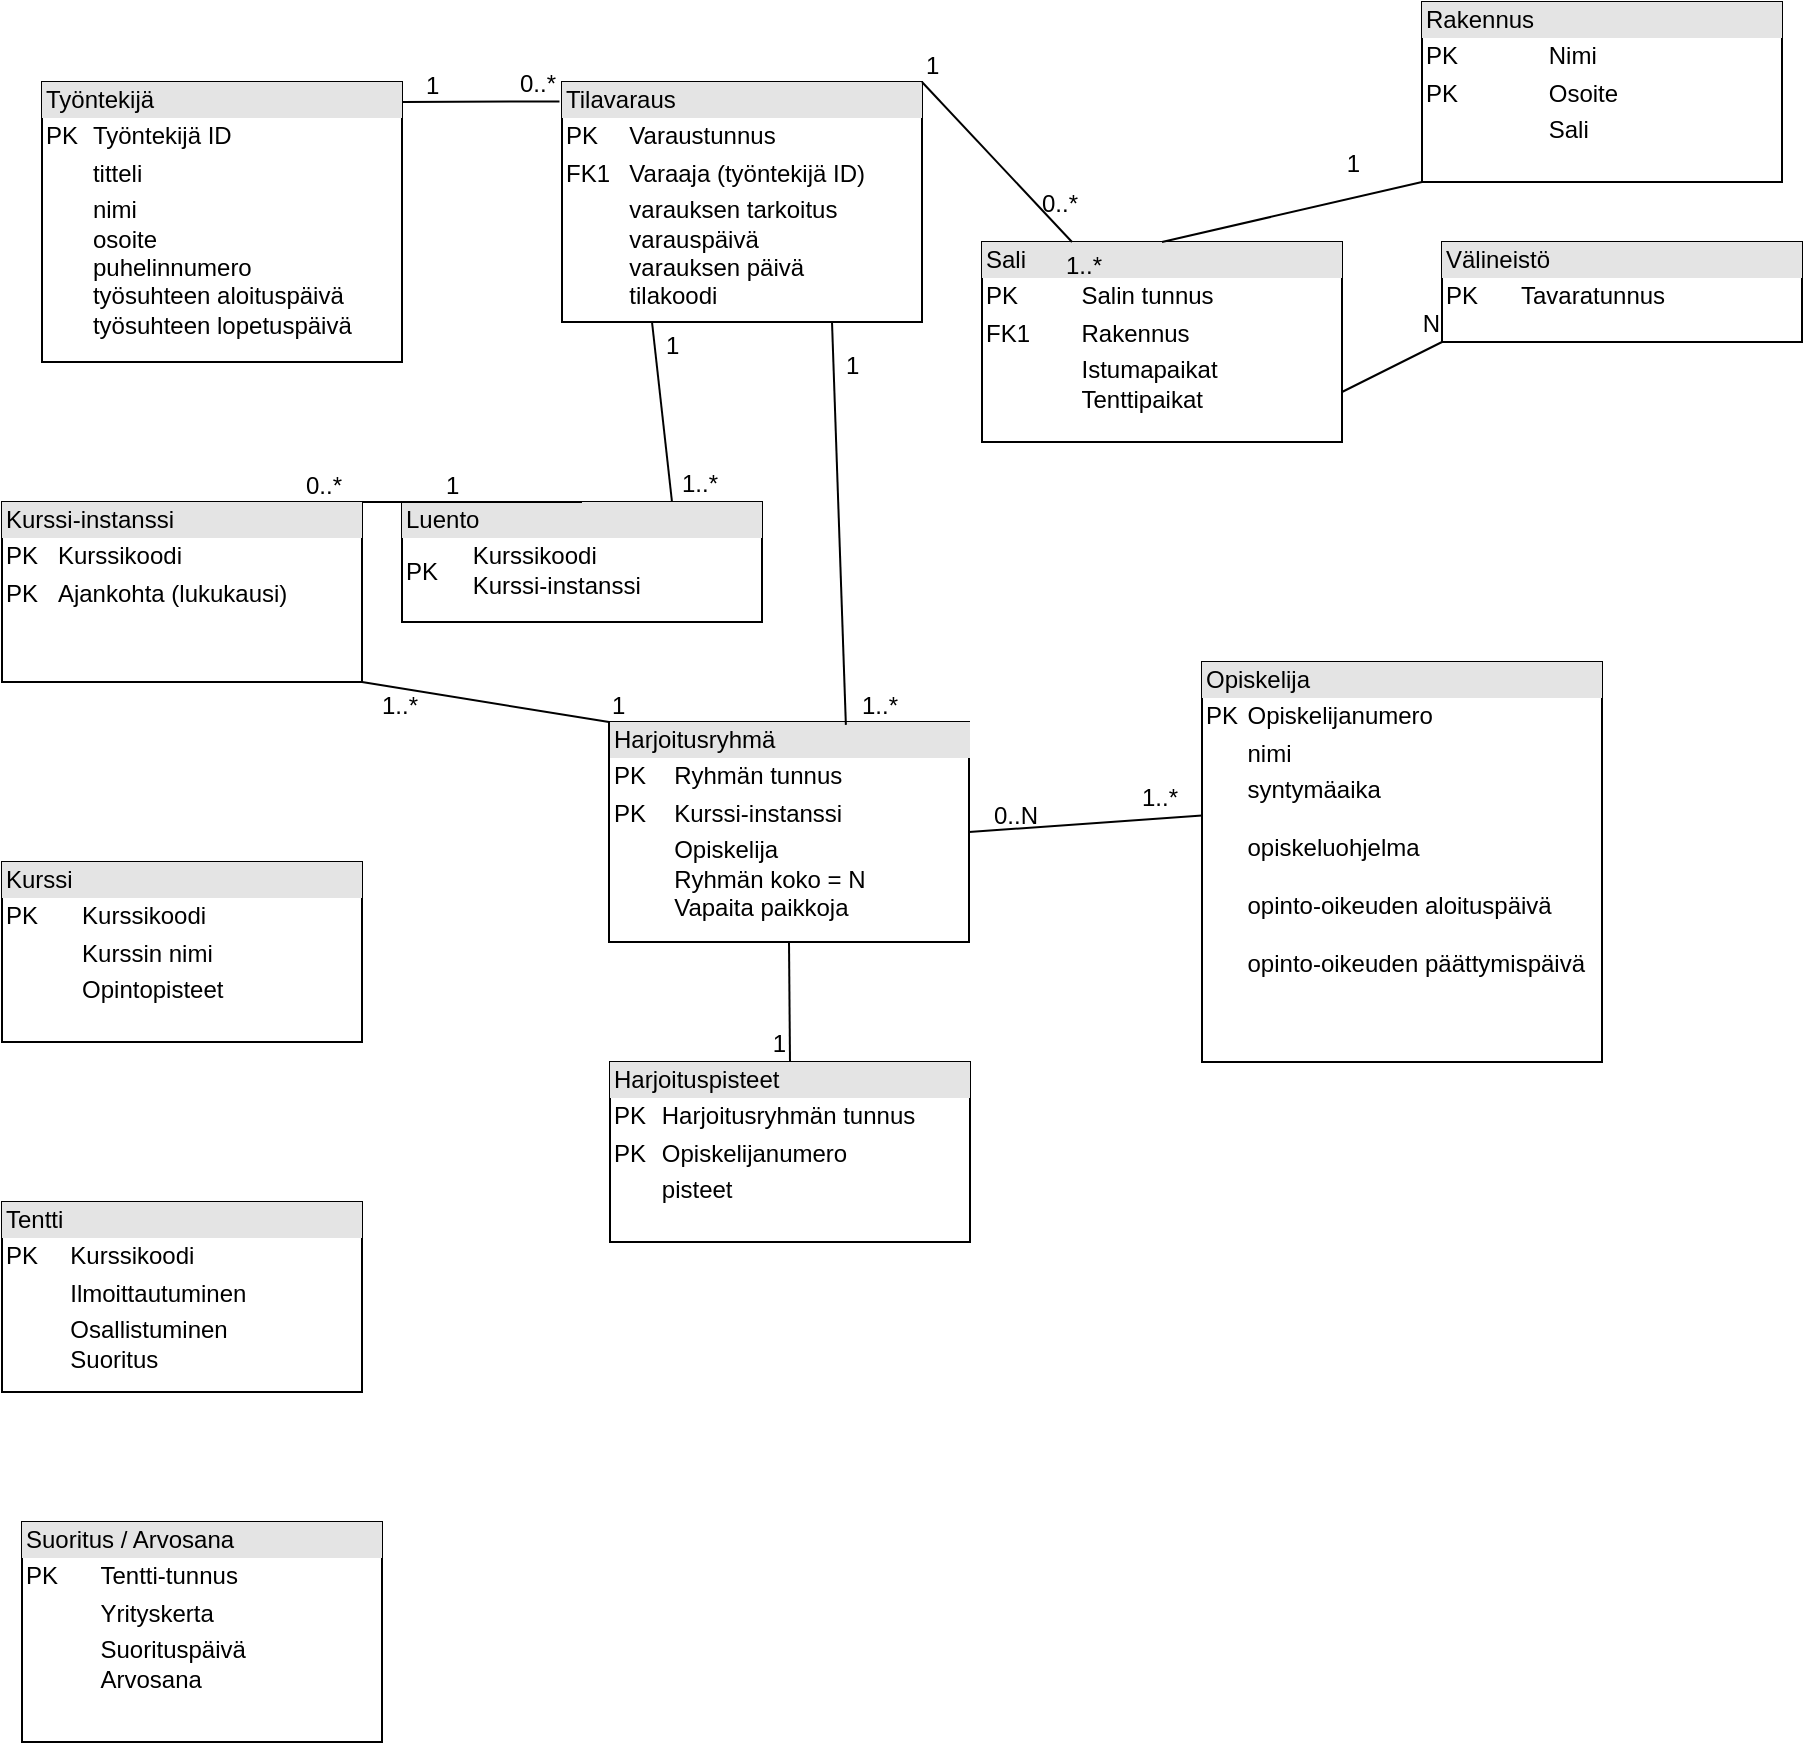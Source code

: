 <mxfile version="21.0.7" type="github">
  <diagram name="Page-1" id="fr7azMlj8yHS9z72IOPQ">
    <mxGraphModel dx="1723" dy="777" grid="1" gridSize="10" guides="1" tooltips="1" connect="1" arrows="1" fold="1" page="1" pageScale="1" pageWidth="827" pageHeight="1169" math="0" shadow="0">
      <root>
        <mxCell id="0" />
        <mxCell id="1" parent="0" />
        <mxCell id="jS1crOWfI2JhgpDE9E2U-4" value="&lt;div style=&quot;box-sizing:border-box;width:100%;background:#e4e4e4;padding:2px;&quot;&gt;Työntekijä&lt;/div&gt;&lt;table style=&quot;width:100%;font-size:1em;&quot; cellpadding=&quot;2&quot; cellspacing=&quot;0&quot;&gt;&lt;tbody&gt;&lt;tr&gt;&lt;td&gt;PK&lt;/td&gt;&lt;td&gt;Työntekijä ID&lt;/td&gt;&lt;/tr&gt;&lt;tr&gt;&lt;td&gt;&lt;br&gt;&lt;/td&gt;&lt;td&gt;titteli&lt;/td&gt;&lt;/tr&gt;&lt;tr&gt;&lt;td&gt;&lt;/td&gt;&lt;td&gt;nimi&lt;br&gt;osoite&lt;br&gt;puhelinnumero&lt;br&gt;työsuhteen aloituspäivä&lt;br&gt;työsuhteen lopetuspäivä&lt;/td&gt;&lt;/tr&gt;&lt;/tbody&gt;&lt;/table&gt;" style="verticalAlign=top;align=left;overflow=fill;html=1;whiteSpace=wrap;" vertex="1" parent="1">
          <mxGeometry x="40" y="40" width="180" height="140" as="geometry" />
        </mxCell>
        <mxCell id="jS1crOWfI2JhgpDE9E2U-5" value="&lt;div style=&quot;box-sizing:border-box;width:100%;background:#e4e4e4;padding:2px;&quot;&gt;Tilavaraus&lt;/div&gt;&lt;table style=&quot;width:100%;font-size:1em;&quot; cellpadding=&quot;2&quot; cellspacing=&quot;0&quot;&gt;&lt;tbody&gt;&lt;tr&gt;&lt;td&gt;PK&lt;/td&gt;&lt;td&gt;Varaustunnus&lt;/td&gt;&lt;/tr&gt;&lt;tr&gt;&lt;td&gt;FK1&lt;/td&gt;&lt;td&gt;Varaaja (työntekijä ID)&lt;/td&gt;&lt;/tr&gt;&lt;tr&gt;&lt;td&gt;&lt;/td&gt;&lt;td&gt;varauksen tarkoitus&lt;br&gt;varauspäivä&lt;br&gt;varauksen päivä&lt;br&gt;tilakoodi&lt;br&gt;&lt;br&gt;&lt;/td&gt;&lt;/tr&gt;&lt;/tbody&gt;&lt;/table&gt;" style="verticalAlign=top;align=left;overflow=fill;html=1;whiteSpace=wrap;" vertex="1" parent="1">
          <mxGeometry x="300" y="40" width="180" height="120" as="geometry" />
        </mxCell>
        <mxCell id="jS1crOWfI2JhgpDE9E2U-7" value="" style="endArrow=none;html=1;rounded=0;entryX=-0.007;entryY=0.081;entryDx=0;entryDy=0;entryPerimeter=0;" edge="1" parent="1" target="jS1crOWfI2JhgpDE9E2U-5">
          <mxGeometry relative="1" as="geometry">
            <mxPoint x="220" y="50" as="sourcePoint" />
            <mxPoint x="360" y="50" as="targetPoint" />
          </mxGeometry>
        </mxCell>
        <mxCell id="jS1crOWfI2JhgpDE9E2U-8" value="1" style="resizable=0;html=1;whiteSpace=wrap;align=left;verticalAlign=bottom;" connectable="0" vertex="1" parent="jS1crOWfI2JhgpDE9E2U-7">
          <mxGeometry x="-1" relative="1" as="geometry">
            <mxPoint x="10" as="offset" />
          </mxGeometry>
        </mxCell>
        <mxCell id="jS1crOWfI2JhgpDE9E2U-9" value="0..*" style="resizable=0;html=1;whiteSpace=wrap;align=right;verticalAlign=bottom;" connectable="0" vertex="1" parent="jS1crOWfI2JhgpDE9E2U-7">
          <mxGeometry x="1" relative="1" as="geometry" />
        </mxCell>
        <mxCell id="jS1crOWfI2JhgpDE9E2U-10" value="&lt;div style=&quot;box-sizing:border-box;width:100%;background:#e4e4e4;padding:2px;&quot;&gt;Sali&lt;/div&gt;&lt;table style=&quot;width:100%;font-size:1em;&quot; cellpadding=&quot;2&quot; cellspacing=&quot;0&quot;&gt;&lt;tbody&gt;&lt;tr&gt;&lt;td&gt;PK&lt;/td&gt;&lt;td&gt;Salin tunnus&lt;/td&gt;&lt;/tr&gt;&lt;tr&gt;&lt;td&gt;FK1&lt;/td&gt;&lt;td&gt;Rakennus&lt;/td&gt;&lt;/tr&gt;&lt;tr&gt;&lt;td&gt;&lt;/td&gt;&lt;td&gt;Istumapaikat&lt;br&gt;Tenttipaikat&lt;/td&gt;&lt;/tr&gt;&lt;/tbody&gt;&lt;/table&gt;" style="verticalAlign=top;align=left;overflow=fill;html=1;whiteSpace=wrap;" vertex="1" parent="1">
          <mxGeometry x="510" y="120" width="180" height="100" as="geometry" />
        </mxCell>
        <mxCell id="jS1crOWfI2JhgpDE9E2U-11" value="" style="endArrow=none;html=1;rounded=0;exitX=1;exitY=0;exitDx=0;exitDy=0;entryX=0.25;entryY=0;entryDx=0;entryDy=0;" edge="1" parent="1" source="jS1crOWfI2JhgpDE9E2U-5" target="jS1crOWfI2JhgpDE9E2U-10">
          <mxGeometry relative="1" as="geometry">
            <mxPoint x="470" y="160" as="sourcePoint" />
            <mxPoint x="550" y="40" as="targetPoint" />
          </mxGeometry>
        </mxCell>
        <mxCell id="jS1crOWfI2JhgpDE9E2U-12" value="1" style="resizable=0;html=1;whiteSpace=wrap;align=left;verticalAlign=bottom;" connectable="0" vertex="1" parent="jS1crOWfI2JhgpDE9E2U-11">
          <mxGeometry x="-1" relative="1" as="geometry">
            <mxPoint as="offset" />
          </mxGeometry>
        </mxCell>
        <mxCell id="jS1crOWfI2JhgpDE9E2U-13" value="0..*" style="resizable=0;html=1;whiteSpace=wrap;align=right;verticalAlign=bottom;" connectable="0" vertex="1" parent="jS1crOWfI2JhgpDE9E2U-11">
          <mxGeometry x="1" relative="1" as="geometry">
            <mxPoint x="5" y="-10" as="offset" />
          </mxGeometry>
        </mxCell>
        <mxCell id="jS1crOWfI2JhgpDE9E2U-14" value="&lt;div style=&quot;box-sizing:border-box;width:100%;background:#e4e4e4;padding:2px;&quot;&gt;Rakennus&lt;/div&gt;&lt;table style=&quot;width:100%;font-size:1em;&quot; cellpadding=&quot;2&quot; cellspacing=&quot;0&quot;&gt;&lt;tbody&gt;&lt;tr&gt;&lt;td&gt;PK&lt;/td&gt;&lt;td&gt;Nimi&lt;/td&gt;&lt;/tr&gt;&lt;tr&gt;&lt;td&gt;PK&lt;/td&gt;&lt;td&gt;Osoite&lt;/td&gt;&lt;/tr&gt;&lt;tr&gt;&lt;td&gt;&lt;/td&gt;&lt;td&gt;Sali&lt;/td&gt;&lt;/tr&gt;&lt;/tbody&gt;&lt;/table&gt;" style="verticalAlign=top;align=left;overflow=fill;html=1;whiteSpace=wrap;" vertex="1" parent="1">
          <mxGeometry x="730" width="180" height="90" as="geometry" />
        </mxCell>
        <mxCell id="jS1crOWfI2JhgpDE9E2U-15" value="" style="endArrow=none;html=1;rounded=0;exitX=0.5;exitY=0;exitDx=0;exitDy=0;entryX=0;entryY=1;entryDx=0;entryDy=0;" edge="1" parent="1" source="jS1crOWfI2JhgpDE9E2U-10" target="jS1crOWfI2JhgpDE9E2U-14">
          <mxGeometry relative="1" as="geometry">
            <mxPoint x="720" y="270" as="sourcePoint" />
            <mxPoint x="880" y="270" as="targetPoint" />
          </mxGeometry>
        </mxCell>
        <mxCell id="jS1crOWfI2JhgpDE9E2U-16" value="1..*" style="resizable=0;html=1;whiteSpace=wrap;align=left;verticalAlign=bottom;" connectable="0" vertex="1" parent="jS1crOWfI2JhgpDE9E2U-15">
          <mxGeometry x="-1" relative="1" as="geometry">
            <mxPoint x="-50" y="20" as="offset" />
          </mxGeometry>
        </mxCell>
        <mxCell id="jS1crOWfI2JhgpDE9E2U-17" value="1" style="resizable=0;html=1;whiteSpace=wrap;align=right;verticalAlign=bottom;" connectable="0" vertex="1" parent="jS1crOWfI2JhgpDE9E2U-15">
          <mxGeometry x="1" relative="1" as="geometry">
            <mxPoint x="-30" as="offset" />
          </mxGeometry>
        </mxCell>
        <mxCell id="jS1crOWfI2JhgpDE9E2U-19" value="&lt;div style=&quot;box-sizing:border-box;width:100%;background:#e4e4e4;padding:2px;&quot;&gt;Välineistö&lt;/div&gt;&lt;table style=&quot;width:100%;font-size:1em;&quot; cellpadding=&quot;2&quot; cellspacing=&quot;0&quot;&gt;&lt;tbody&gt;&lt;tr&gt;&lt;td&gt;PK&lt;/td&gt;&lt;td&gt;Tavaratunnus&lt;/td&gt;&lt;/tr&gt;&lt;tr&gt;&lt;td&gt;&lt;br&gt;&lt;/td&gt;&lt;td&gt;&lt;br&gt;&lt;/td&gt;&lt;/tr&gt;&lt;/tbody&gt;&lt;/table&gt;" style="verticalAlign=top;align=left;overflow=fill;html=1;whiteSpace=wrap;" vertex="1" parent="1">
          <mxGeometry x="740" y="120" width="180" height="50" as="geometry" />
        </mxCell>
        <mxCell id="jS1crOWfI2JhgpDE9E2U-23" value="&lt;div style=&quot;box-sizing:border-box;width:100%;background:#e4e4e4;padding:2px;&quot;&gt;Opiskelija&lt;/div&gt;&lt;table style=&quot;width:100%;font-size:1em;&quot; cellpadding=&quot;2&quot; cellspacing=&quot;0&quot;&gt;&lt;tbody&gt;&lt;tr&gt;&lt;td&gt;PK&lt;/td&gt;&lt;td&gt;Opiskelijanumero&lt;/td&gt;&lt;/tr&gt;&lt;tr&gt;&lt;td&gt;&lt;br&gt;&lt;/td&gt;&lt;td&gt;nimi&lt;/td&gt;&lt;/tr&gt;&lt;tr&gt;&lt;td&gt;&lt;/td&gt;&lt;td&gt;syntymäaika&lt;br&gt;&lt;br&gt;opiskeluohjelma&lt;br&gt;&lt;br&gt;opinto-oikeuden aloituspäivä&lt;br&gt;&lt;br&gt;opinto-oikeuden päättymispäivä&lt;br&gt;&lt;/td&gt;&lt;/tr&gt;&lt;/tbody&gt;&lt;/table&gt;" style="verticalAlign=top;align=left;overflow=fill;html=1;whiteSpace=wrap;" vertex="1" parent="1">
          <mxGeometry x="620" y="330" width="200" height="200" as="geometry" />
        </mxCell>
        <mxCell id="jS1crOWfI2JhgpDE9E2U-24" value="&lt;div style=&quot;box-sizing:border-box;width:100%;background:#e4e4e4;padding:2px;&quot;&gt;Harjoitusryhmä&lt;/div&gt;&lt;table style=&quot;width:100%;font-size:1em;&quot; cellpadding=&quot;2&quot; cellspacing=&quot;0&quot;&gt;&lt;tbody&gt;&lt;tr&gt;&lt;td&gt;PK&lt;/td&gt;&lt;td&gt;Ryhmän tunnus&lt;/td&gt;&lt;/tr&gt;&lt;tr&gt;&lt;td&gt;PK&lt;/td&gt;&lt;td&gt;Kurssi-instanssi&lt;br&gt;&lt;/td&gt;&lt;/tr&gt;&lt;tr&gt;&lt;td&gt;&lt;/td&gt;&lt;td&gt;Opiskelija&lt;br&gt;Ryhmän koko = N&lt;br&gt;Vapaita paikkoja&lt;/td&gt;&lt;/tr&gt;&lt;/tbody&gt;&lt;/table&gt;" style="verticalAlign=top;align=left;overflow=fill;html=1;whiteSpace=wrap;" vertex="1" parent="1">
          <mxGeometry x="323.5" y="360" width="180" height="110" as="geometry" />
        </mxCell>
        <mxCell id="jS1crOWfI2JhgpDE9E2U-25" value="&lt;div style=&quot;box-sizing:border-box;width:100%;background:#e4e4e4;padding:2px;&quot;&gt;Luento&lt;/div&gt;&lt;table style=&quot;width:100%;font-size:1em;&quot; cellpadding=&quot;2&quot; cellspacing=&quot;0&quot;&gt;&lt;tbody&gt;&lt;tr&gt;&lt;td&gt;PK&lt;/td&gt;&lt;td&gt;Kurssikoodi&lt;br&gt;Kurssi-instanssi&lt;/td&gt;&lt;/tr&gt;&lt;tr&gt;&lt;td&gt;&lt;br&gt;&lt;/td&gt;&lt;td&gt;&lt;br&gt;&lt;/td&gt;&lt;/tr&gt;&lt;/tbody&gt;&lt;/table&gt;" style="verticalAlign=top;align=left;overflow=fill;html=1;whiteSpace=wrap;" vertex="1" parent="1">
          <mxGeometry x="220" y="250" width="180" height="60" as="geometry" />
        </mxCell>
        <mxCell id="jS1crOWfI2JhgpDE9E2U-28" value="&lt;div style=&quot;box-sizing:border-box;width:100%;background:#e4e4e4;padding:2px;&quot;&gt;Harjoituspisteet&lt;/div&gt;&lt;table style=&quot;width:100%;font-size:1em;&quot; cellpadding=&quot;2&quot; cellspacing=&quot;0&quot;&gt;&lt;tbody&gt;&lt;tr&gt;&lt;td&gt;PK&lt;/td&gt;&lt;td&gt;Harjoitusryhmän tunnus&lt;/td&gt;&lt;/tr&gt;&lt;tr&gt;&lt;td&gt;PK&lt;/td&gt;&lt;td&gt;Opiskelijanumero&lt;/td&gt;&lt;/tr&gt;&lt;tr&gt;&lt;td&gt;&lt;/td&gt;&lt;td&gt;pisteet&lt;/td&gt;&lt;/tr&gt;&lt;/tbody&gt;&lt;/table&gt;" style="verticalAlign=top;align=left;overflow=fill;html=1;whiteSpace=wrap;" vertex="1" parent="1">
          <mxGeometry x="324" y="530" width="180" height="90" as="geometry" />
        </mxCell>
        <mxCell id="jS1crOWfI2JhgpDE9E2U-29" value="" style="endArrow=none;html=1;rounded=0;exitX=0.5;exitY=1;exitDx=0;exitDy=0;entryX=0.5;entryY=0;entryDx=0;entryDy=0;" edge="1" parent="1" source="jS1crOWfI2JhgpDE9E2U-24" target="jS1crOWfI2JhgpDE9E2U-28">
          <mxGeometry relative="1" as="geometry">
            <mxPoint x="640" y="470" as="sourcePoint" />
            <mxPoint x="800" y="470" as="targetPoint" />
          </mxGeometry>
        </mxCell>
        <mxCell id="jS1crOWfI2JhgpDE9E2U-30" value="1" style="resizable=0;html=1;whiteSpace=wrap;align=right;verticalAlign=bottom;" connectable="0" vertex="1" parent="jS1crOWfI2JhgpDE9E2U-29">
          <mxGeometry x="1" relative="1" as="geometry" />
        </mxCell>
        <mxCell id="jS1crOWfI2JhgpDE9E2U-31" value="&lt;div style=&quot;box-sizing:border-box;width:100%;background:#e4e4e4;padding:2px;&quot;&gt;Kurssi-instanssi&lt;/div&gt;&lt;table style=&quot;width:100%;font-size:1em;&quot; cellpadding=&quot;2&quot; cellspacing=&quot;0&quot;&gt;&lt;tbody&gt;&lt;tr&gt;&lt;td&gt;PK&lt;/td&gt;&lt;td&gt;Kurssikoodi&lt;/td&gt;&lt;/tr&gt;&lt;tr&gt;&lt;td&gt;PK&lt;/td&gt;&lt;td&gt;Ajankohta (lukukausi)&lt;/td&gt;&lt;/tr&gt;&lt;tr&gt;&lt;td&gt;&lt;/td&gt;&lt;td&gt;&lt;br&gt;&lt;/td&gt;&lt;/tr&gt;&lt;/tbody&gt;&lt;/table&gt;" style="verticalAlign=top;align=left;overflow=fill;html=1;whiteSpace=wrap;" vertex="1" parent="1">
          <mxGeometry x="20" y="250" width="180" height="90" as="geometry" />
        </mxCell>
        <mxCell id="jS1crOWfI2JhgpDE9E2U-32" value="" style="endArrow=none;html=1;rounded=0;exitX=0;exitY=0;exitDx=0;exitDy=0;entryX=1;entryY=1;entryDx=0;entryDy=0;" edge="1" parent="1" source="jS1crOWfI2JhgpDE9E2U-24" target="jS1crOWfI2JhgpDE9E2U-31">
          <mxGeometry relative="1" as="geometry">
            <mxPoint x="580" y="470" as="sourcePoint" />
            <mxPoint x="740" y="470" as="targetPoint" />
          </mxGeometry>
        </mxCell>
        <mxCell id="jS1crOWfI2JhgpDE9E2U-33" value="1" style="resizable=0;html=1;whiteSpace=wrap;align=left;verticalAlign=bottom;" connectable="0" vertex="1" parent="jS1crOWfI2JhgpDE9E2U-32">
          <mxGeometry x="-1" relative="1" as="geometry" />
        </mxCell>
        <mxCell id="jS1crOWfI2JhgpDE9E2U-34" value="1..*" style="resizable=0;html=1;whiteSpace=wrap;align=right;verticalAlign=bottom;" connectable="0" vertex="1" parent="jS1crOWfI2JhgpDE9E2U-32">
          <mxGeometry x="1" relative="1" as="geometry">
            <mxPoint x="29" y="20" as="offset" />
          </mxGeometry>
        </mxCell>
        <mxCell id="jS1crOWfI2JhgpDE9E2U-35" value="" style="endArrow=none;html=1;rounded=0;exitX=0.5;exitY=0;exitDx=0;exitDy=0;entryX=1;entryY=0;entryDx=0;entryDy=0;" edge="1" parent="1" source="jS1crOWfI2JhgpDE9E2U-25" target="jS1crOWfI2JhgpDE9E2U-31">
          <mxGeometry relative="1" as="geometry">
            <mxPoint x="580" y="470" as="sourcePoint" />
            <mxPoint x="740" y="470" as="targetPoint" />
          </mxGeometry>
        </mxCell>
        <mxCell id="jS1crOWfI2JhgpDE9E2U-36" value="1" style="resizable=0;html=1;whiteSpace=wrap;align=left;verticalAlign=bottom;" connectable="0" vertex="1" parent="jS1crOWfI2JhgpDE9E2U-35">
          <mxGeometry x="-1" relative="1" as="geometry">
            <mxPoint x="-70" as="offset" />
          </mxGeometry>
        </mxCell>
        <mxCell id="jS1crOWfI2JhgpDE9E2U-37" value="0..*" style="resizable=0;html=1;whiteSpace=wrap;align=right;verticalAlign=bottom;" connectable="0" vertex="1" parent="jS1crOWfI2JhgpDE9E2U-35">
          <mxGeometry x="1" relative="1" as="geometry">
            <mxPoint x="-9" as="offset" />
          </mxGeometry>
        </mxCell>
        <mxCell id="jS1crOWfI2JhgpDE9E2U-41" value="" style="endArrow=none;html=1;rounded=0;exitX=1;exitY=0.5;exitDx=0;exitDy=0;entryX=0;entryY=0.384;entryDx=0;entryDy=0;entryPerimeter=0;" edge="1" parent="1" source="jS1crOWfI2JhgpDE9E2U-24" target="jS1crOWfI2JhgpDE9E2U-23">
          <mxGeometry relative="1" as="geometry">
            <mxPoint x="580" y="540" as="sourcePoint" />
            <mxPoint x="740" y="540" as="targetPoint" />
          </mxGeometry>
        </mxCell>
        <mxCell id="jS1crOWfI2JhgpDE9E2U-42" value="0..N" style="resizable=0;html=1;whiteSpace=wrap;align=left;verticalAlign=bottom;" connectable="0" vertex="1" parent="jS1crOWfI2JhgpDE9E2U-41">
          <mxGeometry x="-1" relative="1" as="geometry">
            <mxPoint x="10" as="offset" />
          </mxGeometry>
        </mxCell>
        <mxCell id="jS1crOWfI2JhgpDE9E2U-43" value="1..*" style="resizable=0;html=1;whiteSpace=wrap;align=right;verticalAlign=bottom;" connectable="0" vertex="1" parent="jS1crOWfI2JhgpDE9E2U-41">
          <mxGeometry x="1" relative="1" as="geometry">
            <mxPoint x="-11" as="offset" />
          </mxGeometry>
        </mxCell>
        <mxCell id="jS1crOWfI2JhgpDE9E2U-44" value="" style="endArrow=none;html=1;rounded=0;exitX=0.75;exitY=1;exitDx=0;exitDy=0;entryX=0.658;entryY=0.013;entryDx=0;entryDy=0;entryPerimeter=0;" edge="1" parent="1" source="jS1crOWfI2JhgpDE9E2U-5" target="jS1crOWfI2JhgpDE9E2U-24">
          <mxGeometry relative="1" as="geometry">
            <mxPoint x="580" y="440" as="sourcePoint" />
            <mxPoint x="740" y="440" as="targetPoint" />
          </mxGeometry>
        </mxCell>
        <mxCell id="jS1crOWfI2JhgpDE9E2U-45" value="1" style="resizable=0;html=1;whiteSpace=wrap;align=left;verticalAlign=bottom;" connectable="0" vertex="1" parent="jS1crOWfI2JhgpDE9E2U-44">
          <mxGeometry x="-1" relative="1" as="geometry">
            <mxPoint x="5" y="30" as="offset" />
          </mxGeometry>
        </mxCell>
        <mxCell id="jS1crOWfI2JhgpDE9E2U-46" value="1..*" style="resizable=0;html=1;whiteSpace=wrap;align=right;verticalAlign=bottom;" connectable="0" vertex="1" parent="jS1crOWfI2JhgpDE9E2U-44">
          <mxGeometry x="1" relative="1" as="geometry">
            <mxPoint x="28" y="-1" as="offset" />
          </mxGeometry>
        </mxCell>
        <mxCell id="jS1crOWfI2JhgpDE9E2U-47" value="" style="endArrow=none;html=1;rounded=0;exitX=0.25;exitY=1;exitDx=0;exitDy=0;entryX=0.75;entryY=0;entryDx=0;entryDy=0;" edge="1" parent="1" source="jS1crOWfI2JhgpDE9E2U-5" target="jS1crOWfI2JhgpDE9E2U-25">
          <mxGeometry relative="1" as="geometry">
            <mxPoint x="600" y="370" as="sourcePoint" />
            <mxPoint x="760" y="370" as="targetPoint" />
          </mxGeometry>
        </mxCell>
        <mxCell id="jS1crOWfI2JhgpDE9E2U-48" value="1" style="resizable=0;html=1;whiteSpace=wrap;align=left;verticalAlign=bottom;" connectable="0" vertex="1" parent="jS1crOWfI2JhgpDE9E2U-47">
          <mxGeometry x="-1" relative="1" as="geometry">
            <mxPoint x="5" y="20" as="offset" />
          </mxGeometry>
        </mxCell>
        <mxCell id="jS1crOWfI2JhgpDE9E2U-49" value="1..*" style="resizable=0;html=1;whiteSpace=wrap;align=right;verticalAlign=bottom;" connectable="0" vertex="1" parent="jS1crOWfI2JhgpDE9E2U-47">
          <mxGeometry x="1" relative="1" as="geometry">
            <mxPoint x="25" as="offset" />
          </mxGeometry>
        </mxCell>
        <mxCell id="jS1crOWfI2JhgpDE9E2U-50" value="&lt;div style=&quot;box-sizing:border-box;width:100%;background:#e4e4e4;padding:2px;&quot;&gt;Kurssi&lt;/div&gt;&lt;table style=&quot;width:100%;font-size:1em;&quot; cellpadding=&quot;2&quot; cellspacing=&quot;0&quot;&gt;&lt;tbody&gt;&lt;tr&gt;&lt;td&gt;PK&lt;/td&gt;&lt;td&gt;Kurssikoodi&lt;/td&gt;&lt;/tr&gt;&lt;tr&gt;&lt;td&gt;&lt;br&gt;&lt;/td&gt;&lt;td&gt;Kurssin nimi&lt;/td&gt;&lt;/tr&gt;&lt;tr&gt;&lt;td&gt;&lt;/td&gt;&lt;td&gt;Opintopisteet&lt;/td&gt;&lt;/tr&gt;&lt;/tbody&gt;&lt;/table&gt;" style="verticalAlign=top;align=left;overflow=fill;html=1;whiteSpace=wrap;" vertex="1" parent="1">
          <mxGeometry x="20" y="430" width="180" height="90" as="geometry" />
        </mxCell>
        <mxCell id="jS1crOWfI2JhgpDE9E2U-51" value="&lt;div style=&quot;box-sizing:border-box;width:100%;background:#e4e4e4;padding:2px;&quot;&gt;Tentti&lt;/div&gt;&lt;table style=&quot;width:100%;font-size:1em;&quot; cellpadding=&quot;2&quot; cellspacing=&quot;0&quot;&gt;&lt;tbody&gt;&lt;tr&gt;&lt;td&gt;PK&lt;/td&gt;&lt;td&gt;Kurssikoodi&lt;/td&gt;&lt;/tr&gt;&lt;tr&gt;&lt;td&gt;&lt;br&gt;&lt;/td&gt;&lt;td&gt;Ilmoittautuminen&lt;/td&gt;&lt;/tr&gt;&lt;tr&gt;&lt;td&gt;&lt;/td&gt;&lt;td&gt;Osallistuminen&lt;br&gt;Suoritus&lt;/td&gt;&lt;/tr&gt;&lt;/tbody&gt;&lt;/table&gt;" style="verticalAlign=top;align=left;overflow=fill;html=1;whiteSpace=wrap;" vertex="1" parent="1">
          <mxGeometry x="20" y="600" width="180" height="95" as="geometry" />
        </mxCell>
        <mxCell id="jS1crOWfI2JhgpDE9E2U-52" value="" style="endArrow=none;html=1;rounded=0;exitX=1;exitY=0.75;exitDx=0;exitDy=0;entryX=0;entryY=1;entryDx=0;entryDy=0;" edge="1" parent="1" source="jS1crOWfI2JhgpDE9E2U-10" target="jS1crOWfI2JhgpDE9E2U-19">
          <mxGeometry relative="1" as="geometry">
            <mxPoint x="630" y="240" as="sourcePoint" />
            <mxPoint x="790" y="240" as="targetPoint" />
          </mxGeometry>
        </mxCell>
        <mxCell id="jS1crOWfI2JhgpDE9E2U-53" value="N" style="resizable=0;html=1;whiteSpace=wrap;align=right;verticalAlign=bottom;" connectable="0" vertex="1" parent="jS1crOWfI2JhgpDE9E2U-52">
          <mxGeometry x="1" relative="1" as="geometry" />
        </mxCell>
        <mxCell id="jS1crOWfI2JhgpDE9E2U-54" value="&lt;div style=&quot;box-sizing:border-box;width:100%;background:#e4e4e4;padding:2px;&quot;&gt;Suoritus / Arvosana&lt;/div&gt;&lt;table style=&quot;width:100%;font-size:1em;&quot; cellpadding=&quot;2&quot; cellspacing=&quot;0&quot;&gt;&lt;tbody&gt;&lt;tr&gt;&lt;td&gt;PK&lt;/td&gt;&lt;td&gt;Tentti-tunnus&lt;/td&gt;&lt;/tr&gt;&lt;tr&gt;&lt;td&gt;&lt;br&gt;&lt;/td&gt;&lt;td&gt;Yrityskerta&lt;/td&gt;&lt;/tr&gt;&lt;tr&gt;&lt;td&gt;&lt;/td&gt;&lt;td&gt;Suorituspäivä&lt;br&gt;Arvosana&lt;/td&gt;&lt;/tr&gt;&lt;/tbody&gt;&lt;/table&gt;" style="verticalAlign=top;align=left;overflow=fill;html=1;whiteSpace=wrap;" vertex="1" parent="1">
          <mxGeometry x="30" y="760" width="180" height="110" as="geometry" />
        </mxCell>
      </root>
    </mxGraphModel>
  </diagram>
</mxfile>
